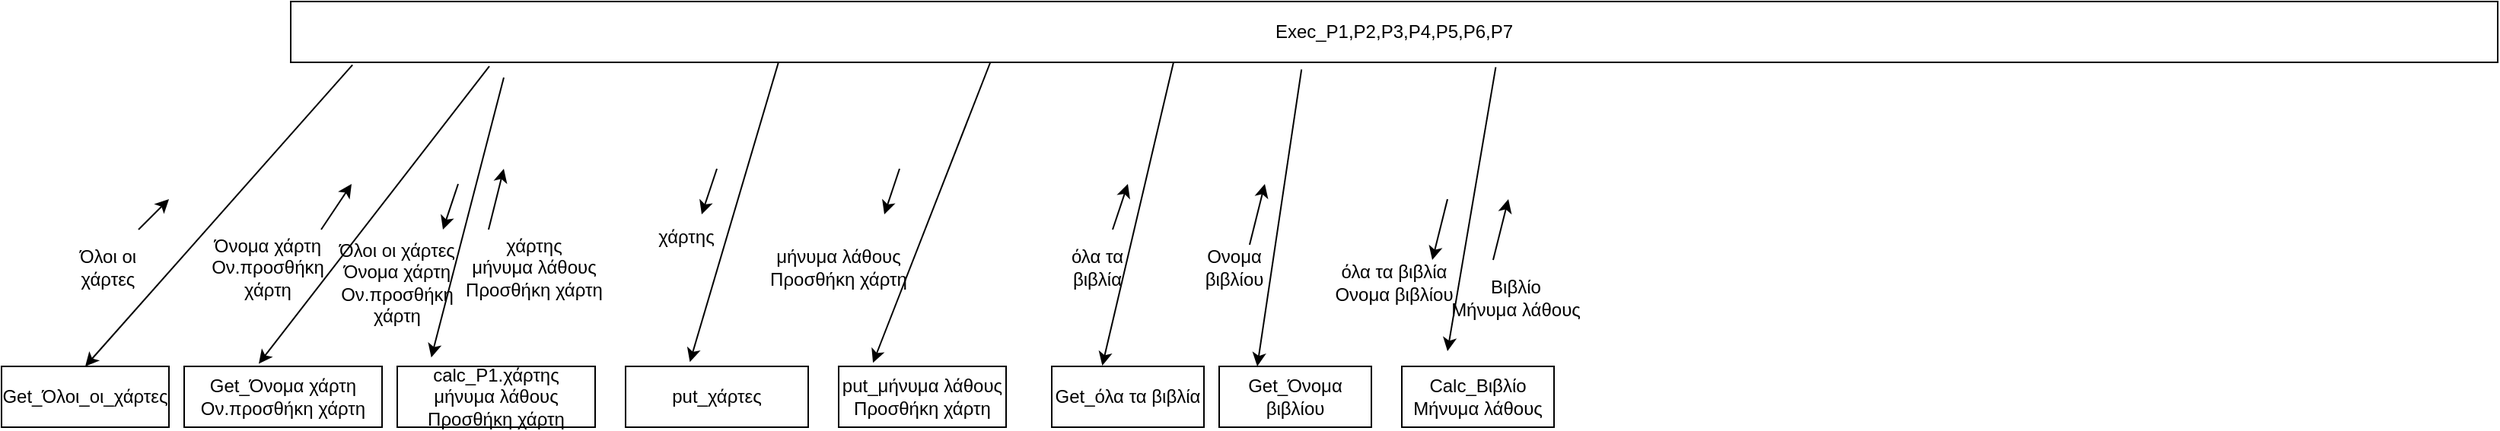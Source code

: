 <mxfile version="21.3.2" type="github">
  <diagram name="Σελίδα-1" id="3amP75kJeSOvBXIbC_eX">
    <mxGraphModel dx="735" dy="346" grid="1" gridSize="10" guides="1" tooltips="1" connect="1" arrows="1" fold="1" page="1" pageScale="1" pageWidth="3300" pageHeight="4681" math="0" shadow="0">
      <root>
        <mxCell id="0" />
        <mxCell id="1" parent="0" />
        <mxCell id="pmRhDcLN0mvBYwqN2G9U-1" value="Exec_P1,P2,P3,P4,P5,P6,P7" style="whiteSpace=wrap;html=1;align=center;" vertex="1" parent="1">
          <mxGeometry x="800" y="120" width="1450" height="40" as="geometry" />
        </mxCell>
        <mxCell id="pmRhDcLN0mvBYwqN2G9U-2" value="Get_Όλοι_οι_χάρτες" style="whiteSpace=wrap;html=1;align=center;" vertex="1" parent="1">
          <mxGeometry x="610" y="360" width="110" height="40" as="geometry" />
        </mxCell>
        <mxCell id="pmRhDcLN0mvBYwqN2G9U-3" value="" style="endArrow=classic;html=1;rounded=0;exitX=0.028;exitY=1.043;exitDx=0;exitDy=0;exitPerimeter=0;entryX=0.5;entryY=0;entryDx=0;entryDy=0;" edge="1" parent="1" source="pmRhDcLN0mvBYwqN2G9U-1" target="pmRhDcLN0mvBYwqN2G9U-2">
          <mxGeometry width="50" height="50" relative="1" as="geometry">
            <mxPoint x="790" y="290" as="sourcePoint" />
            <mxPoint x="840" y="240" as="targetPoint" />
          </mxGeometry>
        </mxCell>
        <mxCell id="pmRhDcLN0mvBYwqN2G9U-4" value="Όλοι οι χάρτες" style="text;html=1;strokeColor=none;fillColor=none;align=center;verticalAlign=middle;whiteSpace=wrap;rounded=0;" vertex="1" parent="1">
          <mxGeometry x="650" y="280" width="60" height="30" as="geometry" />
        </mxCell>
        <mxCell id="pmRhDcLN0mvBYwqN2G9U-5" value="" style="endArrow=classic;html=1;rounded=0;" edge="1" parent="1">
          <mxGeometry width="50" height="50" relative="1" as="geometry">
            <mxPoint x="700" y="270" as="sourcePoint" />
            <mxPoint x="720" y="250" as="targetPoint" />
          </mxGeometry>
        </mxCell>
        <mxCell id="pmRhDcLN0mvBYwqN2G9U-6" value="Get_Όνομα χάρτη&lt;br&gt;Ον.προσθήκη χάρτη" style="whiteSpace=wrap;html=1;align=center;" vertex="1" parent="1">
          <mxGeometry x="730" y="360" width="130" height="40" as="geometry" />
        </mxCell>
        <mxCell id="pmRhDcLN0mvBYwqN2G9U-7" value="" style="endArrow=classic;html=1;rounded=0;exitX=0.09;exitY=1.064;exitDx=0;exitDy=0;exitPerimeter=0;entryX=0.377;entryY=-0.044;entryDx=0;entryDy=0;entryPerimeter=0;" edge="1" parent="1" source="pmRhDcLN0mvBYwqN2G9U-1" target="pmRhDcLN0mvBYwqN2G9U-6">
          <mxGeometry width="50" height="50" relative="1" as="geometry">
            <mxPoint x="830" y="310" as="sourcePoint" />
            <mxPoint x="880" y="260" as="targetPoint" />
          </mxGeometry>
        </mxCell>
        <mxCell id="pmRhDcLN0mvBYwqN2G9U-8" value="" style="endArrow=classic;html=1;rounded=0;" edge="1" parent="1">
          <mxGeometry width="50" height="50" relative="1" as="geometry">
            <mxPoint x="820" y="270" as="sourcePoint" />
            <mxPoint x="840" y="240" as="targetPoint" />
          </mxGeometry>
        </mxCell>
        <mxCell id="pmRhDcLN0mvBYwqN2G9U-9" value="Όνομα χάρτη&lt;br&gt;Ον.προσθήκη χάρτη" style="text;html=1;strokeColor=none;fillColor=none;align=center;verticalAlign=middle;whiteSpace=wrap;rounded=0;" vertex="1" parent="1">
          <mxGeometry x="750" y="280" width="70" height="30" as="geometry" />
        </mxCell>
        <mxCell id="pmRhDcLN0mvBYwqN2G9U-10" value="calc_Ρ1.χάρτης&lt;br&gt;μήνυμα λάθους&lt;br&gt;Προσθήκη χάρτη" style="whiteSpace=wrap;html=1;align=center;" vertex="1" parent="1">
          <mxGeometry x="870" y="360" width="130" height="40" as="geometry" />
        </mxCell>
        <mxCell id="pmRhDcLN0mvBYwqN2G9U-11" value="" style="endArrow=classic;html=1;rounded=0;entryX=0.172;entryY=-0.148;entryDx=0;entryDy=0;entryPerimeter=0;" edge="1" parent="1" target="pmRhDcLN0mvBYwqN2G9U-10">
          <mxGeometry width="50" height="50" relative="1" as="geometry">
            <mxPoint x="940" y="170" as="sourcePoint" />
            <mxPoint x="980" y="260" as="targetPoint" />
          </mxGeometry>
        </mxCell>
        <mxCell id="pmRhDcLN0mvBYwqN2G9U-12" value="" style="endArrow=classic;html=1;rounded=0;" edge="1" parent="1">
          <mxGeometry width="50" height="50" relative="1" as="geometry">
            <mxPoint x="910" y="240" as="sourcePoint" />
            <mxPoint x="900" y="270" as="targetPoint" />
          </mxGeometry>
        </mxCell>
        <mxCell id="pmRhDcLN0mvBYwqN2G9U-13" value="Όλοι οι χάρτες&lt;br&gt;Όνομα χάρτη&lt;br&gt;Ον.προσθήκη χάρτη" style="text;html=1;strokeColor=none;fillColor=none;align=center;verticalAlign=middle;whiteSpace=wrap;rounded=0;" vertex="1" parent="1">
          <mxGeometry x="830" y="290" width="80" height="30" as="geometry" />
        </mxCell>
        <mxCell id="pmRhDcLN0mvBYwqN2G9U-15" value="" style="endArrow=classic;html=1;rounded=0;" edge="1" parent="1">
          <mxGeometry width="50" height="50" relative="1" as="geometry">
            <mxPoint x="930" y="270" as="sourcePoint" />
            <mxPoint x="940" y="230" as="targetPoint" />
          </mxGeometry>
        </mxCell>
        <mxCell id="pmRhDcLN0mvBYwqN2G9U-16" value="χάρτης&lt;br&gt;μήνυμα λάθους&lt;br&gt;Προσθήκη χάρτη" style="text;html=1;strokeColor=none;fillColor=none;align=center;verticalAlign=middle;whiteSpace=wrap;rounded=0;" vertex="1" parent="1">
          <mxGeometry x="910" y="280" width="100" height="30" as="geometry" />
        </mxCell>
        <mxCell id="pmRhDcLN0mvBYwqN2G9U-17" value="put_χάρτες" style="whiteSpace=wrap;html=1;align=center;" vertex="1" parent="1">
          <mxGeometry x="1020" y="360" width="120" height="40" as="geometry" />
        </mxCell>
        <mxCell id="pmRhDcLN0mvBYwqN2G9U-18" value="" style="endArrow=classic;html=1;rounded=0;exitX=0.221;exitY=1;exitDx=0;exitDy=0;exitPerimeter=0;entryX=0.352;entryY=-0.073;entryDx=0;entryDy=0;entryPerimeter=0;" edge="1" parent="1" source="pmRhDcLN0mvBYwqN2G9U-1" target="pmRhDcLN0mvBYwqN2G9U-17">
          <mxGeometry width="50" height="50" relative="1" as="geometry">
            <mxPoint x="1040" y="260" as="sourcePoint" />
            <mxPoint x="1090" y="210" as="targetPoint" />
          </mxGeometry>
        </mxCell>
        <mxCell id="pmRhDcLN0mvBYwqN2G9U-19" value="" style="endArrow=classic;html=1;rounded=0;" edge="1" parent="1">
          <mxGeometry width="50" height="50" relative="1" as="geometry">
            <mxPoint x="1080" y="230" as="sourcePoint" />
            <mxPoint x="1070" y="260" as="targetPoint" />
          </mxGeometry>
        </mxCell>
        <mxCell id="pmRhDcLN0mvBYwqN2G9U-20" value="χάρτης" style="text;html=1;strokeColor=none;fillColor=none;align=center;verticalAlign=middle;whiteSpace=wrap;rounded=0;" vertex="1" parent="1">
          <mxGeometry x="1030" y="260" width="60" height="30" as="geometry" />
        </mxCell>
        <mxCell id="pmRhDcLN0mvBYwqN2G9U-21" value="" style="endArrow=classic;html=1;rounded=0;exitX=0.317;exitY=1;exitDx=0;exitDy=0;exitPerimeter=0;entryX=0.205;entryY=-0.058;entryDx=0;entryDy=0;entryPerimeter=0;" edge="1" parent="1" source="pmRhDcLN0mvBYwqN2G9U-1" target="pmRhDcLN0mvBYwqN2G9U-22">
          <mxGeometry width="50" height="50" relative="1" as="geometry">
            <mxPoint x="1190" y="350" as="sourcePoint" />
            <mxPoint x="1170" y="350" as="targetPoint" />
          </mxGeometry>
        </mxCell>
        <mxCell id="pmRhDcLN0mvBYwqN2G9U-22" value="put_μήνυμα λάθους&lt;br&gt;Προσθήκη χάρτη" style="whiteSpace=wrap;html=1;align=center;" vertex="1" parent="1">
          <mxGeometry x="1160" y="360" width="110" height="40" as="geometry" />
        </mxCell>
        <mxCell id="pmRhDcLN0mvBYwqN2G9U-23" value="" style="endArrow=classic;html=1;rounded=0;" edge="1" parent="1">
          <mxGeometry width="50" height="50" relative="1" as="geometry">
            <mxPoint x="1200" y="230" as="sourcePoint" />
            <mxPoint x="1190" y="260" as="targetPoint" />
          </mxGeometry>
        </mxCell>
        <mxCell id="pmRhDcLN0mvBYwqN2G9U-24" value="μήνυμα λάθους&lt;br&gt;Προσθήκη χάρτη" style="text;html=1;strokeColor=none;fillColor=none;align=center;verticalAlign=middle;whiteSpace=wrap;rounded=0;" vertex="1" parent="1">
          <mxGeometry x="1110" y="280" width="100" height="30" as="geometry" />
        </mxCell>
        <mxCell id="pmRhDcLN0mvBYwqN2G9U-26" value="Get_όλα τα βιβλία" style="whiteSpace=wrap;html=1;align=center;" vertex="1" parent="1">
          <mxGeometry x="1300" y="360" width="100" height="40" as="geometry" />
        </mxCell>
        <mxCell id="pmRhDcLN0mvBYwqN2G9U-27" value="" style="endArrow=classic;html=1;rounded=0;exitX=0.4;exitY=1;exitDx=0;exitDy=0;exitPerimeter=0;entryX=0.332;entryY=-0.013;entryDx=0;entryDy=0;entryPerimeter=0;" edge="1" parent="1" source="pmRhDcLN0mvBYwqN2G9U-1" target="pmRhDcLN0mvBYwqN2G9U-26">
          <mxGeometry width="50" height="50" relative="1" as="geometry">
            <mxPoint x="1380" y="300" as="sourcePoint" />
            <mxPoint x="1430" y="250" as="targetPoint" />
          </mxGeometry>
        </mxCell>
        <mxCell id="pmRhDcLN0mvBYwqN2G9U-28" value="" style="endArrow=classic;html=1;rounded=0;" edge="1" parent="1">
          <mxGeometry width="50" height="50" relative="1" as="geometry">
            <mxPoint x="1340" y="270" as="sourcePoint" />
            <mxPoint x="1350" y="240" as="targetPoint" />
          </mxGeometry>
        </mxCell>
        <mxCell id="pmRhDcLN0mvBYwqN2G9U-29" value="όλα τα βιβλία" style="text;html=1;strokeColor=none;fillColor=none;align=center;verticalAlign=middle;whiteSpace=wrap;rounded=0;" vertex="1" parent="1">
          <mxGeometry x="1300" y="280" width="60" height="30" as="geometry" />
        </mxCell>
        <mxCell id="pmRhDcLN0mvBYwqN2G9U-30" value="Get_Όνομα βιβλίου" style="whiteSpace=wrap;html=1;align=center;" vertex="1" parent="1">
          <mxGeometry x="1410" y="360" width="100" height="40" as="geometry" />
        </mxCell>
        <mxCell id="pmRhDcLN0mvBYwqN2G9U-31" value="" style="endArrow=classic;html=1;rounded=0;exitX=0.458;exitY=1.116;exitDx=0;exitDy=0;exitPerimeter=0;entryX=0.25;entryY=0;entryDx=0;entryDy=0;" edge="1" parent="1" source="pmRhDcLN0mvBYwqN2G9U-1" target="pmRhDcLN0mvBYwqN2G9U-30">
          <mxGeometry width="50" height="50" relative="1" as="geometry">
            <mxPoint x="1400" y="290" as="sourcePoint" />
            <mxPoint x="1450" y="240" as="targetPoint" />
          </mxGeometry>
        </mxCell>
        <mxCell id="pmRhDcLN0mvBYwqN2G9U-33" value="" style="endArrow=classic;html=1;rounded=0;" edge="1" parent="1">
          <mxGeometry width="50" height="50" relative="1" as="geometry">
            <mxPoint x="1430" y="280" as="sourcePoint" />
            <mxPoint x="1440" y="240" as="targetPoint" />
          </mxGeometry>
        </mxCell>
        <mxCell id="pmRhDcLN0mvBYwqN2G9U-34" value="Ονομα βιβλίου" style="text;html=1;strokeColor=none;fillColor=none;align=center;verticalAlign=middle;whiteSpace=wrap;rounded=0;" vertex="1" parent="1">
          <mxGeometry x="1390" y="280" width="60" height="30" as="geometry" />
        </mxCell>
        <mxCell id="pmRhDcLN0mvBYwqN2G9U-35" value="Calc_Βιβλίο&lt;br&gt;Μήνυμα λάθους" style="whiteSpace=wrap;html=1;align=center;" vertex="1" parent="1">
          <mxGeometry x="1530" y="360" width="100" height="40" as="geometry" />
        </mxCell>
        <mxCell id="pmRhDcLN0mvBYwqN2G9U-36" value="" style="endArrow=classic;html=1;rounded=0;exitX=0.546;exitY=1.08;exitDx=0;exitDy=0;exitPerimeter=0;" edge="1" parent="1" source="pmRhDcLN0mvBYwqN2G9U-1">
          <mxGeometry width="50" height="50" relative="1" as="geometry">
            <mxPoint x="1540" y="300" as="sourcePoint" />
            <mxPoint x="1560" y="350" as="targetPoint" />
            <Array as="points" />
          </mxGeometry>
        </mxCell>
        <mxCell id="pmRhDcLN0mvBYwqN2G9U-37" value="" style="endArrow=classic;html=1;rounded=0;" edge="1" parent="1">
          <mxGeometry width="50" height="50" relative="1" as="geometry">
            <mxPoint x="1560" y="250" as="sourcePoint" />
            <mxPoint x="1550" y="290" as="targetPoint" />
          </mxGeometry>
        </mxCell>
        <mxCell id="pmRhDcLN0mvBYwqN2G9U-38" value="όλα τα βιβλία&lt;br&gt;Ονομα βιβλίου" style="text;html=1;strokeColor=none;fillColor=none;align=center;verticalAlign=middle;whiteSpace=wrap;rounded=0;" vertex="1" parent="1">
          <mxGeometry x="1480" y="290" width="90" height="30" as="geometry" />
        </mxCell>
        <mxCell id="pmRhDcLN0mvBYwqN2G9U-39" value="" style="endArrow=classic;html=1;rounded=0;" edge="1" parent="1">
          <mxGeometry width="50" height="50" relative="1" as="geometry">
            <mxPoint x="1590" y="290" as="sourcePoint" />
            <mxPoint x="1600" y="250" as="targetPoint" />
          </mxGeometry>
        </mxCell>
        <mxCell id="pmRhDcLN0mvBYwqN2G9U-40" value="Βιβλίο&lt;br&gt;Μήνυμα λάθους" style="text;html=1;strokeColor=none;fillColor=none;align=center;verticalAlign=middle;whiteSpace=wrap;rounded=0;" vertex="1" parent="1">
          <mxGeometry x="1560" y="300" width="90" height="30" as="geometry" />
        </mxCell>
      </root>
    </mxGraphModel>
  </diagram>
</mxfile>
